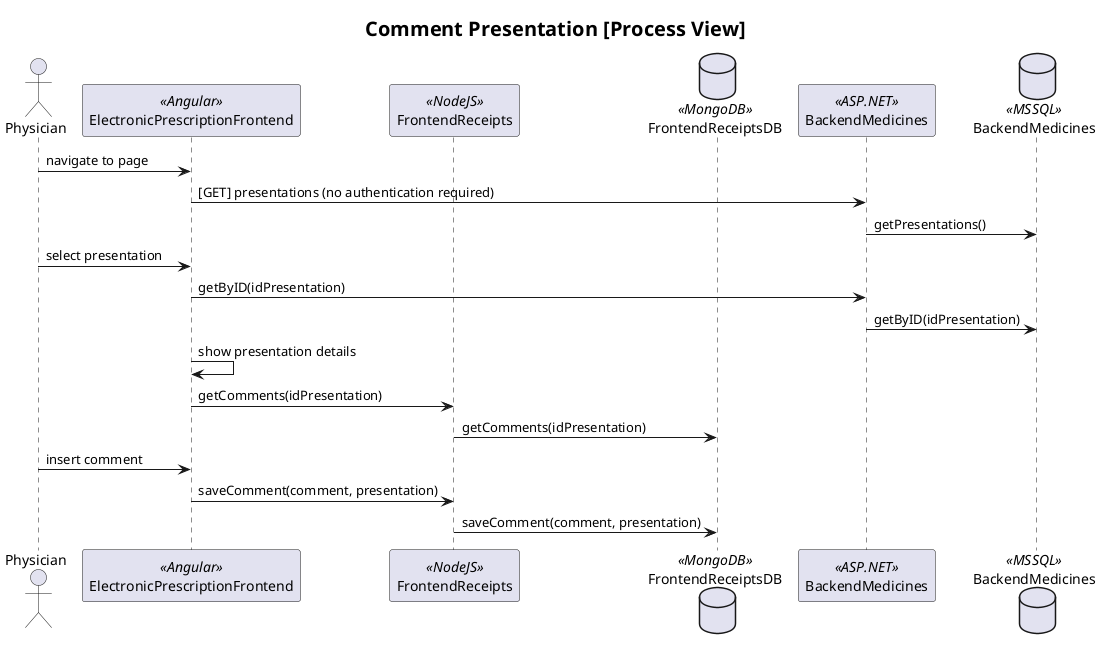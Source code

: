 @startuml system_process_view.puml

title: <size:20> Comment Presentation [Process View]</size>

' Lifelines
actor Physician as u
' participant Client as cl <<HTTP>>
participant ElectronicPrescriptionFrontend as angular <<Angular>>
participant FrontendReceipts as node <<NodeJS>>
database FrontendReceiptsDB as dbnode <<MongoDB>>
participant BackendMedicines as asp <<ASP.NET>>
database BackendMedicines as dbasp <<MSSQL>>

' Sequence

u -> angular : navigate to page
angular -> asp : [GET] presentations (no authentication required)
asp -> dbasp : getPresentations()

u -> angular : select presentation
angular -> asp : getByID(idPresentation)
asp -> dbasp : getByID(idPresentation)
angular -> angular : show presentation details
angular -> node : getComments(idPresentation)
node -> dbnode : getComments(idPresentation)

u -> angular : insert comment
angular -> node : saveComment(comment, presentation)
node -> dbnode : saveComment(comment, presentation)

@enduml